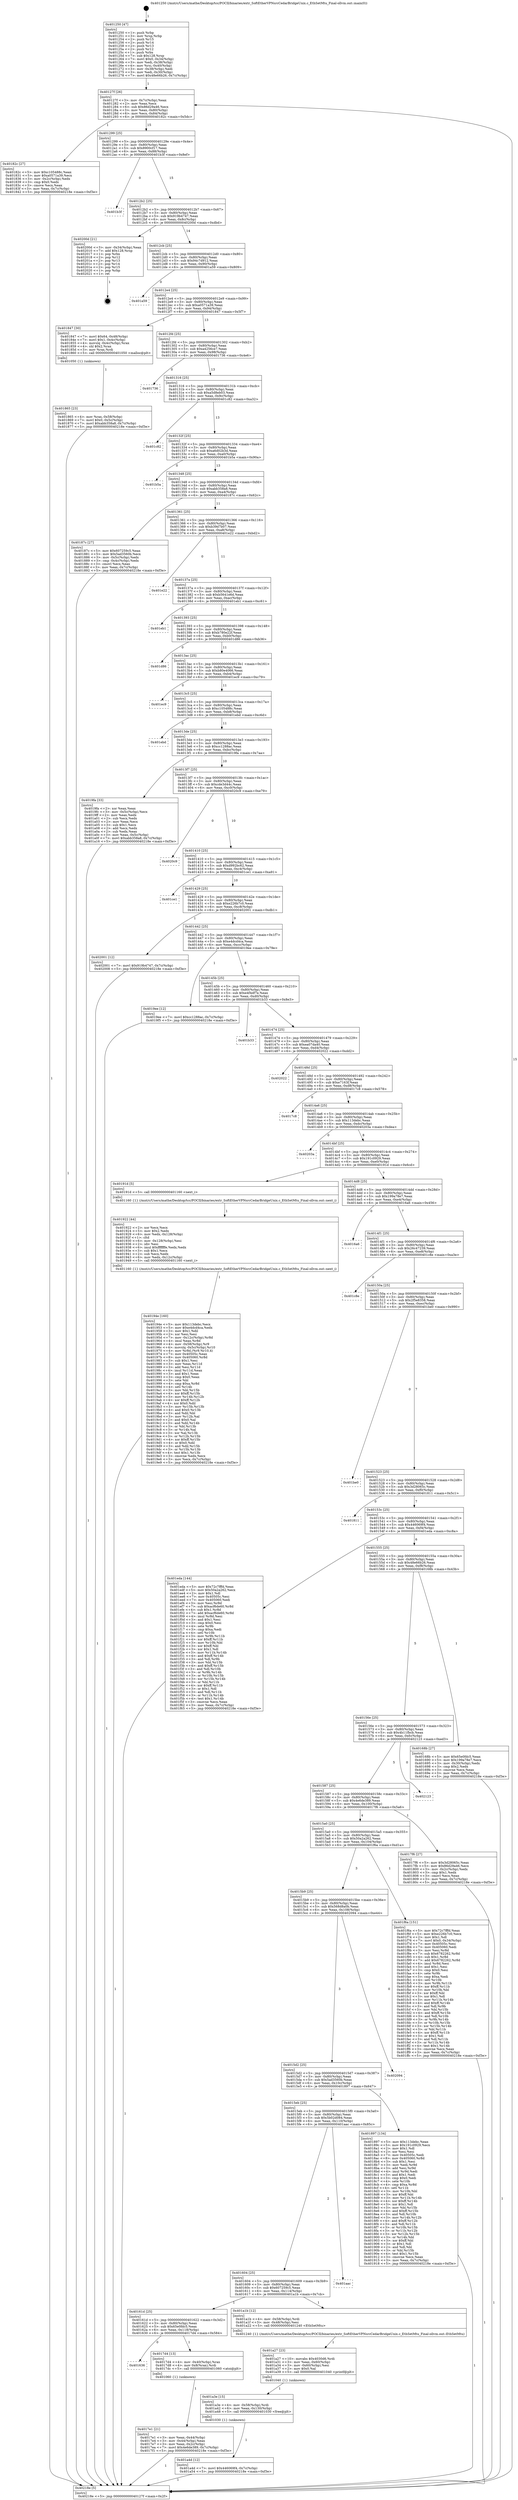 digraph "0x401250" {
  label = "0x401250 (/mnt/c/Users/mathe/Desktop/tcc/POCII/binaries/extr_SoftEtherVPNsrcCedarBridgeUnix.c_EthSetMtu_Final-ollvm.out::main(0))"
  labelloc = "t"
  node[shape=record]

  Entry [label="",width=0.3,height=0.3,shape=circle,fillcolor=black,style=filled]
  "0x40127f" [label="{
     0x40127f [26]\l
     | [instrs]\l
     &nbsp;&nbsp;0x40127f \<+3\>: mov -0x7c(%rbp),%eax\l
     &nbsp;&nbsp;0x401282 \<+2\>: mov %eax,%ecx\l
     &nbsp;&nbsp;0x401284 \<+6\>: sub $0x86d29a46,%ecx\l
     &nbsp;&nbsp;0x40128a \<+3\>: mov %eax,-0x80(%rbp)\l
     &nbsp;&nbsp;0x40128d \<+6\>: mov %ecx,-0x84(%rbp)\l
     &nbsp;&nbsp;0x401293 \<+6\>: je 000000000040182c \<main+0x5dc\>\l
  }"]
  "0x40182c" [label="{
     0x40182c [27]\l
     | [instrs]\l
     &nbsp;&nbsp;0x40182c \<+5\>: mov $0xc105488c,%eax\l
     &nbsp;&nbsp;0x401831 \<+5\>: mov $0xa0571a39,%ecx\l
     &nbsp;&nbsp;0x401836 \<+3\>: mov -0x2c(%rbp),%edx\l
     &nbsp;&nbsp;0x401839 \<+3\>: cmp $0x0,%edx\l
     &nbsp;&nbsp;0x40183c \<+3\>: cmove %ecx,%eax\l
     &nbsp;&nbsp;0x40183f \<+3\>: mov %eax,-0x7c(%rbp)\l
     &nbsp;&nbsp;0x401842 \<+5\>: jmp 000000000040218e \<main+0xf3e\>\l
  }"]
  "0x401299" [label="{
     0x401299 [25]\l
     | [instrs]\l
     &nbsp;&nbsp;0x401299 \<+5\>: jmp 000000000040129e \<main+0x4e\>\l
     &nbsp;&nbsp;0x40129e \<+3\>: mov -0x80(%rbp),%eax\l
     &nbsp;&nbsp;0x4012a1 \<+5\>: sub $0x8900cf17,%eax\l
     &nbsp;&nbsp;0x4012a6 \<+6\>: mov %eax,-0x88(%rbp)\l
     &nbsp;&nbsp;0x4012ac \<+6\>: je 0000000000401b3f \<main+0x8ef\>\l
  }"]
  Exit [label="",width=0.3,height=0.3,shape=circle,fillcolor=black,style=filled,peripheries=2]
  "0x401b3f" [label="{
     0x401b3f\l
  }", style=dashed]
  "0x4012b2" [label="{
     0x4012b2 [25]\l
     | [instrs]\l
     &nbsp;&nbsp;0x4012b2 \<+5\>: jmp 00000000004012b7 \<main+0x67\>\l
     &nbsp;&nbsp;0x4012b7 \<+3\>: mov -0x80(%rbp),%eax\l
     &nbsp;&nbsp;0x4012ba \<+5\>: sub $0x919b4747,%eax\l
     &nbsp;&nbsp;0x4012bf \<+6\>: mov %eax,-0x8c(%rbp)\l
     &nbsp;&nbsp;0x4012c5 \<+6\>: je 000000000040200d \<main+0xdbd\>\l
  }"]
  "0x401a4d" [label="{
     0x401a4d [12]\l
     | [instrs]\l
     &nbsp;&nbsp;0x401a4d \<+7\>: movl $0x446069f4,-0x7c(%rbp)\l
     &nbsp;&nbsp;0x401a54 \<+5\>: jmp 000000000040218e \<main+0xf3e\>\l
  }"]
  "0x40200d" [label="{
     0x40200d [21]\l
     | [instrs]\l
     &nbsp;&nbsp;0x40200d \<+3\>: mov -0x34(%rbp),%eax\l
     &nbsp;&nbsp;0x402010 \<+7\>: add $0x128,%rsp\l
     &nbsp;&nbsp;0x402017 \<+1\>: pop %rbx\l
     &nbsp;&nbsp;0x402018 \<+2\>: pop %r12\l
     &nbsp;&nbsp;0x40201a \<+2\>: pop %r13\l
     &nbsp;&nbsp;0x40201c \<+2\>: pop %r14\l
     &nbsp;&nbsp;0x40201e \<+2\>: pop %r15\l
     &nbsp;&nbsp;0x402020 \<+1\>: pop %rbp\l
     &nbsp;&nbsp;0x402021 \<+1\>: ret\l
  }"]
  "0x4012cb" [label="{
     0x4012cb [25]\l
     | [instrs]\l
     &nbsp;&nbsp;0x4012cb \<+5\>: jmp 00000000004012d0 \<main+0x80\>\l
     &nbsp;&nbsp;0x4012d0 \<+3\>: mov -0x80(%rbp),%eax\l
     &nbsp;&nbsp;0x4012d3 \<+5\>: sub $0x94c7d912,%eax\l
     &nbsp;&nbsp;0x4012d8 \<+6\>: mov %eax,-0x90(%rbp)\l
     &nbsp;&nbsp;0x4012de \<+6\>: je 0000000000401a59 \<main+0x809\>\l
  }"]
  "0x401a3e" [label="{
     0x401a3e [15]\l
     | [instrs]\l
     &nbsp;&nbsp;0x401a3e \<+4\>: mov -0x58(%rbp),%rdi\l
     &nbsp;&nbsp;0x401a42 \<+6\>: mov %eax,-0x130(%rbp)\l
     &nbsp;&nbsp;0x401a48 \<+5\>: call 0000000000401030 \<free@plt\>\l
     | [calls]\l
     &nbsp;&nbsp;0x401030 \{1\} (unknown)\l
  }"]
  "0x401a59" [label="{
     0x401a59\l
  }", style=dashed]
  "0x4012e4" [label="{
     0x4012e4 [25]\l
     | [instrs]\l
     &nbsp;&nbsp;0x4012e4 \<+5\>: jmp 00000000004012e9 \<main+0x99\>\l
     &nbsp;&nbsp;0x4012e9 \<+3\>: mov -0x80(%rbp),%eax\l
     &nbsp;&nbsp;0x4012ec \<+5\>: sub $0xa0571a39,%eax\l
     &nbsp;&nbsp;0x4012f1 \<+6\>: mov %eax,-0x94(%rbp)\l
     &nbsp;&nbsp;0x4012f7 \<+6\>: je 0000000000401847 \<main+0x5f7\>\l
  }"]
  "0x401a27" [label="{
     0x401a27 [23]\l
     | [instrs]\l
     &nbsp;&nbsp;0x401a27 \<+10\>: movabs $0x4030d6,%rdi\l
     &nbsp;&nbsp;0x401a31 \<+3\>: mov %eax,-0x60(%rbp)\l
     &nbsp;&nbsp;0x401a34 \<+3\>: mov -0x60(%rbp),%esi\l
     &nbsp;&nbsp;0x401a37 \<+2\>: mov $0x0,%al\l
     &nbsp;&nbsp;0x401a39 \<+5\>: call 0000000000401040 \<printf@plt\>\l
     | [calls]\l
     &nbsp;&nbsp;0x401040 \{1\} (unknown)\l
  }"]
  "0x401847" [label="{
     0x401847 [30]\l
     | [instrs]\l
     &nbsp;&nbsp;0x401847 \<+7\>: movl $0x64,-0x48(%rbp)\l
     &nbsp;&nbsp;0x40184e \<+7\>: movl $0x1,-0x4c(%rbp)\l
     &nbsp;&nbsp;0x401855 \<+4\>: movslq -0x4c(%rbp),%rax\l
     &nbsp;&nbsp;0x401859 \<+4\>: shl $0x2,%rax\l
     &nbsp;&nbsp;0x40185d \<+3\>: mov %rax,%rdi\l
     &nbsp;&nbsp;0x401860 \<+5\>: call 0000000000401050 \<malloc@plt\>\l
     | [calls]\l
     &nbsp;&nbsp;0x401050 \{1\} (unknown)\l
  }"]
  "0x4012fd" [label="{
     0x4012fd [25]\l
     | [instrs]\l
     &nbsp;&nbsp;0x4012fd \<+5\>: jmp 0000000000401302 \<main+0xb2\>\l
     &nbsp;&nbsp;0x401302 \<+3\>: mov -0x80(%rbp),%eax\l
     &nbsp;&nbsp;0x401305 \<+5\>: sub $0xa4256ce7,%eax\l
     &nbsp;&nbsp;0x40130a \<+6\>: mov %eax,-0x98(%rbp)\l
     &nbsp;&nbsp;0x401310 \<+6\>: je 0000000000401736 \<main+0x4e6\>\l
  }"]
  "0x40194e" [label="{
     0x40194e [160]\l
     | [instrs]\l
     &nbsp;&nbsp;0x40194e \<+5\>: mov $0x113debc,%ecx\l
     &nbsp;&nbsp;0x401953 \<+5\>: mov $0xe4dcd4ca,%edx\l
     &nbsp;&nbsp;0x401958 \<+3\>: mov $0x1,%dil\l
     &nbsp;&nbsp;0x40195b \<+2\>: xor %esi,%esi\l
     &nbsp;&nbsp;0x40195d \<+7\>: mov -0x12c(%rbp),%r8d\l
     &nbsp;&nbsp;0x401964 \<+4\>: imul %eax,%r8d\l
     &nbsp;&nbsp;0x401968 \<+4\>: mov -0x58(%rbp),%r9\l
     &nbsp;&nbsp;0x40196c \<+4\>: movslq -0x5c(%rbp),%r10\l
     &nbsp;&nbsp;0x401970 \<+4\>: mov %r8d,(%r9,%r10,4)\l
     &nbsp;&nbsp;0x401974 \<+7\>: mov 0x40505c,%eax\l
     &nbsp;&nbsp;0x40197b \<+8\>: mov 0x405060,%r8d\l
     &nbsp;&nbsp;0x401983 \<+3\>: sub $0x1,%esi\l
     &nbsp;&nbsp;0x401986 \<+3\>: mov %eax,%r11d\l
     &nbsp;&nbsp;0x401989 \<+3\>: add %esi,%r11d\l
     &nbsp;&nbsp;0x40198c \<+4\>: imul %r11d,%eax\l
     &nbsp;&nbsp;0x401990 \<+3\>: and $0x1,%eax\l
     &nbsp;&nbsp;0x401993 \<+3\>: cmp $0x0,%eax\l
     &nbsp;&nbsp;0x401996 \<+3\>: sete %bl\l
     &nbsp;&nbsp;0x401999 \<+4\>: cmp $0xa,%r8d\l
     &nbsp;&nbsp;0x40199d \<+4\>: setl %r14b\l
     &nbsp;&nbsp;0x4019a1 \<+3\>: mov %bl,%r15b\l
     &nbsp;&nbsp;0x4019a4 \<+4\>: xor $0xff,%r15b\l
     &nbsp;&nbsp;0x4019a8 \<+3\>: mov %r14b,%r12b\l
     &nbsp;&nbsp;0x4019ab \<+4\>: xor $0xff,%r12b\l
     &nbsp;&nbsp;0x4019af \<+4\>: xor $0x0,%dil\l
     &nbsp;&nbsp;0x4019b3 \<+3\>: mov %r15b,%r13b\l
     &nbsp;&nbsp;0x4019b6 \<+4\>: and $0x0,%r13b\l
     &nbsp;&nbsp;0x4019ba \<+3\>: and %dil,%bl\l
     &nbsp;&nbsp;0x4019bd \<+3\>: mov %r12b,%al\l
     &nbsp;&nbsp;0x4019c0 \<+2\>: and $0x0,%al\l
     &nbsp;&nbsp;0x4019c2 \<+3\>: and %dil,%r14b\l
     &nbsp;&nbsp;0x4019c5 \<+3\>: or %bl,%r13b\l
     &nbsp;&nbsp;0x4019c8 \<+3\>: or %r14b,%al\l
     &nbsp;&nbsp;0x4019cb \<+3\>: xor %al,%r13b\l
     &nbsp;&nbsp;0x4019ce \<+3\>: or %r12b,%r15b\l
     &nbsp;&nbsp;0x4019d1 \<+4\>: xor $0xff,%r15b\l
     &nbsp;&nbsp;0x4019d5 \<+4\>: or $0x0,%dil\l
     &nbsp;&nbsp;0x4019d9 \<+3\>: and %dil,%r15b\l
     &nbsp;&nbsp;0x4019dc \<+3\>: or %r15b,%r13b\l
     &nbsp;&nbsp;0x4019df \<+4\>: test $0x1,%r13b\l
     &nbsp;&nbsp;0x4019e3 \<+3\>: cmovne %edx,%ecx\l
     &nbsp;&nbsp;0x4019e6 \<+3\>: mov %ecx,-0x7c(%rbp)\l
     &nbsp;&nbsp;0x4019e9 \<+5\>: jmp 000000000040218e \<main+0xf3e\>\l
  }"]
  "0x401736" [label="{
     0x401736\l
  }", style=dashed]
  "0x401316" [label="{
     0x401316 [25]\l
     | [instrs]\l
     &nbsp;&nbsp;0x401316 \<+5\>: jmp 000000000040131b \<main+0xcb\>\l
     &nbsp;&nbsp;0x40131b \<+3\>: mov -0x80(%rbp),%eax\l
     &nbsp;&nbsp;0x40131e \<+5\>: sub $0xa5d8eb03,%eax\l
     &nbsp;&nbsp;0x401323 \<+6\>: mov %eax,-0x9c(%rbp)\l
     &nbsp;&nbsp;0x401329 \<+6\>: je 0000000000401c82 \<main+0xa32\>\l
  }"]
  "0x401922" [label="{
     0x401922 [44]\l
     | [instrs]\l
     &nbsp;&nbsp;0x401922 \<+2\>: xor %ecx,%ecx\l
     &nbsp;&nbsp;0x401924 \<+5\>: mov $0x2,%edx\l
     &nbsp;&nbsp;0x401929 \<+6\>: mov %edx,-0x128(%rbp)\l
     &nbsp;&nbsp;0x40192f \<+1\>: cltd\l
     &nbsp;&nbsp;0x401930 \<+6\>: mov -0x128(%rbp),%esi\l
     &nbsp;&nbsp;0x401936 \<+2\>: idiv %esi\l
     &nbsp;&nbsp;0x401938 \<+6\>: imul $0xfffffffe,%edx,%edx\l
     &nbsp;&nbsp;0x40193e \<+3\>: sub $0x1,%ecx\l
     &nbsp;&nbsp;0x401941 \<+2\>: sub %ecx,%edx\l
     &nbsp;&nbsp;0x401943 \<+6\>: mov %edx,-0x12c(%rbp)\l
     &nbsp;&nbsp;0x401949 \<+5\>: call 0000000000401160 \<next_i\>\l
     | [calls]\l
     &nbsp;&nbsp;0x401160 \{1\} (/mnt/c/Users/mathe/Desktop/tcc/POCII/binaries/extr_SoftEtherVPNsrcCedarBridgeUnix.c_EthSetMtu_Final-ollvm.out::next_i)\l
  }"]
  "0x401c82" [label="{
     0x401c82\l
  }", style=dashed]
  "0x40132f" [label="{
     0x40132f [25]\l
     | [instrs]\l
     &nbsp;&nbsp;0x40132f \<+5\>: jmp 0000000000401334 \<main+0xe4\>\l
     &nbsp;&nbsp;0x401334 \<+3\>: mov -0x80(%rbp),%eax\l
     &nbsp;&nbsp;0x401337 \<+5\>: sub $0xa6d02b3d,%eax\l
     &nbsp;&nbsp;0x40133c \<+6\>: mov %eax,-0xa0(%rbp)\l
     &nbsp;&nbsp;0x401342 \<+6\>: je 0000000000401b5a \<main+0x90a\>\l
  }"]
  "0x401865" [label="{
     0x401865 [23]\l
     | [instrs]\l
     &nbsp;&nbsp;0x401865 \<+4\>: mov %rax,-0x58(%rbp)\l
     &nbsp;&nbsp;0x401869 \<+7\>: movl $0x0,-0x5c(%rbp)\l
     &nbsp;&nbsp;0x401870 \<+7\>: movl $0xabb358a8,-0x7c(%rbp)\l
     &nbsp;&nbsp;0x401877 \<+5\>: jmp 000000000040218e \<main+0xf3e\>\l
  }"]
  "0x401b5a" [label="{
     0x401b5a\l
  }", style=dashed]
  "0x401348" [label="{
     0x401348 [25]\l
     | [instrs]\l
     &nbsp;&nbsp;0x401348 \<+5\>: jmp 000000000040134d \<main+0xfd\>\l
     &nbsp;&nbsp;0x40134d \<+3\>: mov -0x80(%rbp),%eax\l
     &nbsp;&nbsp;0x401350 \<+5\>: sub $0xabb358a8,%eax\l
     &nbsp;&nbsp;0x401355 \<+6\>: mov %eax,-0xa4(%rbp)\l
     &nbsp;&nbsp;0x40135b \<+6\>: je 000000000040187c \<main+0x62c\>\l
  }"]
  "0x4017e1" [label="{
     0x4017e1 [21]\l
     | [instrs]\l
     &nbsp;&nbsp;0x4017e1 \<+3\>: mov %eax,-0x44(%rbp)\l
     &nbsp;&nbsp;0x4017e4 \<+3\>: mov -0x44(%rbp),%eax\l
     &nbsp;&nbsp;0x4017e7 \<+3\>: mov %eax,-0x2c(%rbp)\l
     &nbsp;&nbsp;0x4017ea \<+7\>: movl $0x4e6de389,-0x7c(%rbp)\l
     &nbsp;&nbsp;0x4017f1 \<+5\>: jmp 000000000040218e \<main+0xf3e\>\l
  }"]
  "0x40187c" [label="{
     0x40187c [27]\l
     | [instrs]\l
     &nbsp;&nbsp;0x40187c \<+5\>: mov $0x607259c5,%eax\l
     &nbsp;&nbsp;0x401881 \<+5\>: mov $0x5ad3560b,%ecx\l
     &nbsp;&nbsp;0x401886 \<+3\>: mov -0x5c(%rbp),%edx\l
     &nbsp;&nbsp;0x401889 \<+3\>: cmp -0x4c(%rbp),%edx\l
     &nbsp;&nbsp;0x40188c \<+3\>: cmovl %ecx,%eax\l
     &nbsp;&nbsp;0x40188f \<+3\>: mov %eax,-0x7c(%rbp)\l
     &nbsp;&nbsp;0x401892 \<+5\>: jmp 000000000040218e \<main+0xf3e\>\l
  }"]
  "0x401361" [label="{
     0x401361 [25]\l
     | [instrs]\l
     &nbsp;&nbsp;0x401361 \<+5\>: jmp 0000000000401366 \<main+0x116\>\l
     &nbsp;&nbsp;0x401366 \<+3\>: mov -0x80(%rbp),%eax\l
     &nbsp;&nbsp;0x401369 \<+5\>: sub $0xb39d7b07,%eax\l
     &nbsp;&nbsp;0x40136e \<+6\>: mov %eax,-0xa8(%rbp)\l
     &nbsp;&nbsp;0x401374 \<+6\>: je 0000000000401e22 \<main+0xbd2\>\l
  }"]
  "0x401636" [label="{
     0x401636\l
  }", style=dashed]
  "0x401e22" [label="{
     0x401e22\l
  }", style=dashed]
  "0x40137a" [label="{
     0x40137a [25]\l
     | [instrs]\l
     &nbsp;&nbsp;0x40137a \<+5\>: jmp 000000000040137f \<main+0x12f\>\l
     &nbsp;&nbsp;0x40137f \<+3\>: mov -0x80(%rbp),%eax\l
     &nbsp;&nbsp;0x401382 \<+5\>: sub $0xb5641e6d,%eax\l
     &nbsp;&nbsp;0x401387 \<+6\>: mov %eax,-0xac(%rbp)\l
     &nbsp;&nbsp;0x40138d \<+6\>: je 0000000000401eb1 \<main+0xc61\>\l
  }"]
  "0x4017d4" [label="{
     0x4017d4 [13]\l
     | [instrs]\l
     &nbsp;&nbsp;0x4017d4 \<+4\>: mov -0x40(%rbp),%rax\l
     &nbsp;&nbsp;0x4017d8 \<+4\>: mov 0x8(%rax),%rdi\l
     &nbsp;&nbsp;0x4017dc \<+5\>: call 0000000000401060 \<atoi@plt\>\l
     | [calls]\l
     &nbsp;&nbsp;0x401060 \{1\} (unknown)\l
  }"]
  "0x401eb1" [label="{
     0x401eb1\l
  }", style=dashed]
  "0x401393" [label="{
     0x401393 [25]\l
     | [instrs]\l
     &nbsp;&nbsp;0x401393 \<+5\>: jmp 0000000000401398 \<main+0x148\>\l
     &nbsp;&nbsp;0x401398 \<+3\>: mov -0x80(%rbp),%eax\l
     &nbsp;&nbsp;0x40139b \<+5\>: sub $0xb780e22f,%eax\l
     &nbsp;&nbsp;0x4013a0 \<+6\>: mov %eax,-0xb0(%rbp)\l
     &nbsp;&nbsp;0x4013a6 \<+6\>: je 0000000000401d86 \<main+0xb36\>\l
  }"]
  "0x40161d" [label="{
     0x40161d [25]\l
     | [instrs]\l
     &nbsp;&nbsp;0x40161d \<+5\>: jmp 0000000000401622 \<main+0x3d2\>\l
     &nbsp;&nbsp;0x401622 \<+3\>: mov -0x80(%rbp),%eax\l
     &nbsp;&nbsp;0x401625 \<+5\>: sub $0x65e0fdc5,%eax\l
     &nbsp;&nbsp;0x40162a \<+6\>: mov %eax,-0x118(%rbp)\l
     &nbsp;&nbsp;0x401630 \<+6\>: je 00000000004017d4 \<main+0x584\>\l
  }"]
  "0x401d86" [label="{
     0x401d86\l
  }", style=dashed]
  "0x4013ac" [label="{
     0x4013ac [25]\l
     | [instrs]\l
     &nbsp;&nbsp;0x4013ac \<+5\>: jmp 00000000004013b1 \<main+0x161\>\l
     &nbsp;&nbsp;0x4013b1 \<+3\>: mov -0x80(%rbp),%eax\l
     &nbsp;&nbsp;0x4013b4 \<+5\>: sub $0xb80e4066,%eax\l
     &nbsp;&nbsp;0x4013b9 \<+6\>: mov %eax,-0xb4(%rbp)\l
     &nbsp;&nbsp;0x4013bf \<+6\>: je 0000000000401ec9 \<main+0xc79\>\l
  }"]
  "0x401a1b" [label="{
     0x401a1b [12]\l
     | [instrs]\l
     &nbsp;&nbsp;0x401a1b \<+4\>: mov -0x58(%rbp),%rdi\l
     &nbsp;&nbsp;0x401a1f \<+3\>: mov -0x48(%rbp),%esi\l
     &nbsp;&nbsp;0x401a22 \<+5\>: call 0000000000401240 \<EthSetMtu\>\l
     | [calls]\l
     &nbsp;&nbsp;0x401240 \{1\} (/mnt/c/Users/mathe/Desktop/tcc/POCII/binaries/extr_SoftEtherVPNsrcCedarBridgeUnix.c_EthSetMtu_Final-ollvm.out::EthSetMtu)\l
  }"]
  "0x401ec9" [label="{
     0x401ec9\l
  }", style=dashed]
  "0x4013c5" [label="{
     0x4013c5 [25]\l
     | [instrs]\l
     &nbsp;&nbsp;0x4013c5 \<+5\>: jmp 00000000004013ca \<main+0x17a\>\l
     &nbsp;&nbsp;0x4013ca \<+3\>: mov -0x80(%rbp),%eax\l
     &nbsp;&nbsp;0x4013cd \<+5\>: sub $0xc105488c,%eax\l
     &nbsp;&nbsp;0x4013d2 \<+6\>: mov %eax,-0xb8(%rbp)\l
     &nbsp;&nbsp;0x4013d8 \<+6\>: je 0000000000401ebd \<main+0xc6d\>\l
  }"]
  "0x401604" [label="{
     0x401604 [25]\l
     | [instrs]\l
     &nbsp;&nbsp;0x401604 \<+5\>: jmp 0000000000401609 \<main+0x3b9\>\l
     &nbsp;&nbsp;0x401609 \<+3\>: mov -0x80(%rbp),%eax\l
     &nbsp;&nbsp;0x40160c \<+5\>: sub $0x607259c5,%eax\l
     &nbsp;&nbsp;0x401611 \<+6\>: mov %eax,-0x114(%rbp)\l
     &nbsp;&nbsp;0x401617 \<+6\>: je 0000000000401a1b \<main+0x7cb\>\l
  }"]
  "0x401ebd" [label="{
     0x401ebd\l
  }", style=dashed]
  "0x4013de" [label="{
     0x4013de [25]\l
     | [instrs]\l
     &nbsp;&nbsp;0x4013de \<+5\>: jmp 00000000004013e3 \<main+0x193\>\l
     &nbsp;&nbsp;0x4013e3 \<+3\>: mov -0x80(%rbp),%eax\l
     &nbsp;&nbsp;0x4013e6 \<+5\>: sub $0xcc1288ac,%eax\l
     &nbsp;&nbsp;0x4013eb \<+6\>: mov %eax,-0xbc(%rbp)\l
     &nbsp;&nbsp;0x4013f1 \<+6\>: je 00000000004019fa \<main+0x7aa\>\l
  }"]
  "0x401aac" [label="{
     0x401aac\l
  }", style=dashed]
  "0x4019fa" [label="{
     0x4019fa [33]\l
     | [instrs]\l
     &nbsp;&nbsp;0x4019fa \<+2\>: xor %eax,%eax\l
     &nbsp;&nbsp;0x4019fc \<+3\>: mov -0x5c(%rbp),%ecx\l
     &nbsp;&nbsp;0x4019ff \<+2\>: mov %eax,%edx\l
     &nbsp;&nbsp;0x401a01 \<+2\>: sub %ecx,%edx\l
     &nbsp;&nbsp;0x401a03 \<+2\>: mov %eax,%ecx\l
     &nbsp;&nbsp;0x401a05 \<+3\>: sub $0x1,%ecx\l
     &nbsp;&nbsp;0x401a08 \<+2\>: add %ecx,%edx\l
     &nbsp;&nbsp;0x401a0a \<+2\>: sub %edx,%eax\l
     &nbsp;&nbsp;0x401a0c \<+3\>: mov %eax,-0x5c(%rbp)\l
     &nbsp;&nbsp;0x401a0f \<+7\>: movl $0xabb358a8,-0x7c(%rbp)\l
     &nbsp;&nbsp;0x401a16 \<+5\>: jmp 000000000040218e \<main+0xf3e\>\l
  }"]
  "0x4013f7" [label="{
     0x4013f7 [25]\l
     | [instrs]\l
     &nbsp;&nbsp;0x4013f7 \<+5\>: jmp 00000000004013fc \<main+0x1ac\>\l
     &nbsp;&nbsp;0x4013fc \<+3\>: mov -0x80(%rbp),%eax\l
     &nbsp;&nbsp;0x4013ff \<+5\>: sub $0xcde3d44c,%eax\l
     &nbsp;&nbsp;0x401404 \<+6\>: mov %eax,-0xc0(%rbp)\l
     &nbsp;&nbsp;0x40140a \<+6\>: je 00000000004020c9 \<main+0xe79\>\l
  }"]
  "0x4015eb" [label="{
     0x4015eb [25]\l
     | [instrs]\l
     &nbsp;&nbsp;0x4015eb \<+5\>: jmp 00000000004015f0 \<main+0x3a0\>\l
     &nbsp;&nbsp;0x4015f0 \<+3\>: mov -0x80(%rbp),%eax\l
     &nbsp;&nbsp;0x4015f3 \<+5\>: sub $0x5b02d084,%eax\l
     &nbsp;&nbsp;0x4015f8 \<+6\>: mov %eax,-0x110(%rbp)\l
     &nbsp;&nbsp;0x4015fe \<+6\>: je 0000000000401aac \<main+0x85c\>\l
  }"]
  "0x4020c9" [label="{
     0x4020c9\l
  }", style=dashed]
  "0x401410" [label="{
     0x401410 [25]\l
     | [instrs]\l
     &nbsp;&nbsp;0x401410 \<+5\>: jmp 0000000000401415 \<main+0x1c5\>\l
     &nbsp;&nbsp;0x401415 \<+3\>: mov -0x80(%rbp),%eax\l
     &nbsp;&nbsp;0x401418 \<+5\>: sub $0xd992bc62,%eax\l
     &nbsp;&nbsp;0x40141d \<+6\>: mov %eax,-0xc4(%rbp)\l
     &nbsp;&nbsp;0x401423 \<+6\>: je 0000000000401ce1 \<main+0xa91\>\l
  }"]
  "0x401897" [label="{
     0x401897 [134]\l
     | [instrs]\l
     &nbsp;&nbsp;0x401897 \<+5\>: mov $0x113debc,%eax\l
     &nbsp;&nbsp;0x40189c \<+5\>: mov $0x191c0929,%ecx\l
     &nbsp;&nbsp;0x4018a1 \<+2\>: mov $0x1,%dl\l
     &nbsp;&nbsp;0x4018a3 \<+2\>: xor %esi,%esi\l
     &nbsp;&nbsp;0x4018a5 \<+7\>: mov 0x40505c,%edi\l
     &nbsp;&nbsp;0x4018ac \<+8\>: mov 0x405060,%r8d\l
     &nbsp;&nbsp;0x4018b4 \<+3\>: sub $0x1,%esi\l
     &nbsp;&nbsp;0x4018b7 \<+3\>: mov %edi,%r9d\l
     &nbsp;&nbsp;0x4018ba \<+3\>: add %esi,%r9d\l
     &nbsp;&nbsp;0x4018bd \<+4\>: imul %r9d,%edi\l
     &nbsp;&nbsp;0x4018c1 \<+3\>: and $0x1,%edi\l
     &nbsp;&nbsp;0x4018c4 \<+3\>: cmp $0x0,%edi\l
     &nbsp;&nbsp;0x4018c7 \<+4\>: sete %r10b\l
     &nbsp;&nbsp;0x4018cb \<+4\>: cmp $0xa,%r8d\l
     &nbsp;&nbsp;0x4018cf \<+4\>: setl %r11b\l
     &nbsp;&nbsp;0x4018d3 \<+3\>: mov %r10b,%bl\l
     &nbsp;&nbsp;0x4018d6 \<+3\>: xor $0xff,%bl\l
     &nbsp;&nbsp;0x4018d9 \<+3\>: mov %r11b,%r14b\l
     &nbsp;&nbsp;0x4018dc \<+4\>: xor $0xff,%r14b\l
     &nbsp;&nbsp;0x4018e0 \<+3\>: xor $0x1,%dl\l
     &nbsp;&nbsp;0x4018e3 \<+3\>: mov %bl,%r15b\l
     &nbsp;&nbsp;0x4018e6 \<+4\>: and $0xff,%r15b\l
     &nbsp;&nbsp;0x4018ea \<+3\>: and %dl,%r10b\l
     &nbsp;&nbsp;0x4018ed \<+3\>: mov %r14b,%r12b\l
     &nbsp;&nbsp;0x4018f0 \<+4\>: and $0xff,%r12b\l
     &nbsp;&nbsp;0x4018f4 \<+3\>: and %dl,%r11b\l
     &nbsp;&nbsp;0x4018f7 \<+3\>: or %r10b,%r15b\l
     &nbsp;&nbsp;0x4018fa \<+3\>: or %r11b,%r12b\l
     &nbsp;&nbsp;0x4018fd \<+3\>: xor %r12b,%r15b\l
     &nbsp;&nbsp;0x401900 \<+3\>: or %r14b,%bl\l
     &nbsp;&nbsp;0x401903 \<+3\>: xor $0xff,%bl\l
     &nbsp;&nbsp;0x401906 \<+3\>: or $0x1,%dl\l
     &nbsp;&nbsp;0x401909 \<+2\>: and %dl,%bl\l
     &nbsp;&nbsp;0x40190b \<+3\>: or %bl,%r15b\l
     &nbsp;&nbsp;0x40190e \<+4\>: test $0x1,%r15b\l
     &nbsp;&nbsp;0x401912 \<+3\>: cmovne %ecx,%eax\l
     &nbsp;&nbsp;0x401915 \<+3\>: mov %eax,-0x7c(%rbp)\l
     &nbsp;&nbsp;0x401918 \<+5\>: jmp 000000000040218e \<main+0xf3e\>\l
  }"]
  "0x401ce1" [label="{
     0x401ce1\l
  }", style=dashed]
  "0x401429" [label="{
     0x401429 [25]\l
     | [instrs]\l
     &nbsp;&nbsp;0x401429 \<+5\>: jmp 000000000040142e \<main+0x1de\>\l
     &nbsp;&nbsp;0x40142e \<+3\>: mov -0x80(%rbp),%eax\l
     &nbsp;&nbsp;0x401431 \<+5\>: sub $0xe226b7c0,%eax\l
     &nbsp;&nbsp;0x401436 \<+6\>: mov %eax,-0xc8(%rbp)\l
     &nbsp;&nbsp;0x40143c \<+6\>: je 0000000000402001 \<main+0xdb1\>\l
  }"]
  "0x4015d2" [label="{
     0x4015d2 [25]\l
     | [instrs]\l
     &nbsp;&nbsp;0x4015d2 \<+5\>: jmp 00000000004015d7 \<main+0x387\>\l
     &nbsp;&nbsp;0x4015d7 \<+3\>: mov -0x80(%rbp),%eax\l
     &nbsp;&nbsp;0x4015da \<+5\>: sub $0x5ad3560b,%eax\l
     &nbsp;&nbsp;0x4015df \<+6\>: mov %eax,-0x10c(%rbp)\l
     &nbsp;&nbsp;0x4015e5 \<+6\>: je 0000000000401897 \<main+0x647\>\l
  }"]
  "0x402001" [label="{
     0x402001 [12]\l
     | [instrs]\l
     &nbsp;&nbsp;0x402001 \<+7\>: movl $0x919b4747,-0x7c(%rbp)\l
     &nbsp;&nbsp;0x402008 \<+5\>: jmp 000000000040218e \<main+0xf3e\>\l
  }"]
  "0x401442" [label="{
     0x401442 [25]\l
     | [instrs]\l
     &nbsp;&nbsp;0x401442 \<+5\>: jmp 0000000000401447 \<main+0x1f7\>\l
     &nbsp;&nbsp;0x401447 \<+3\>: mov -0x80(%rbp),%eax\l
     &nbsp;&nbsp;0x40144a \<+5\>: sub $0xe4dcd4ca,%eax\l
     &nbsp;&nbsp;0x40144f \<+6\>: mov %eax,-0xcc(%rbp)\l
     &nbsp;&nbsp;0x401455 \<+6\>: je 00000000004019ee \<main+0x79e\>\l
  }"]
  "0x402094" [label="{
     0x402094\l
  }", style=dashed]
  "0x4019ee" [label="{
     0x4019ee [12]\l
     | [instrs]\l
     &nbsp;&nbsp;0x4019ee \<+7\>: movl $0xcc1288ac,-0x7c(%rbp)\l
     &nbsp;&nbsp;0x4019f5 \<+5\>: jmp 000000000040218e \<main+0xf3e\>\l
  }"]
  "0x40145b" [label="{
     0x40145b [25]\l
     | [instrs]\l
     &nbsp;&nbsp;0x40145b \<+5\>: jmp 0000000000401460 \<main+0x210\>\l
     &nbsp;&nbsp;0x401460 \<+3\>: mov -0x80(%rbp),%eax\l
     &nbsp;&nbsp;0x401463 \<+5\>: sub $0xe4f4df7e,%eax\l
     &nbsp;&nbsp;0x401468 \<+6\>: mov %eax,-0xd0(%rbp)\l
     &nbsp;&nbsp;0x40146e \<+6\>: je 0000000000401b33 \<main+0x8e3\>\l
  }"]
  "0x4015b9" [label="{
     0x4015b9 [25]\l
     | [instrs]\l
     &nbsp;&nbsp;0x4015b9 \<+5\>: jmp 00000000004015be \<main+0x36e\>\l
     &nbsp;&nbsp;0x4015be \<+3\>: mov -0x80(%rbp),%eax\l
     &nbsp;&nbsp;0x4015c1 \<+5\>: sub $0x568d8a0b,%eax\l
     &nbsp;&nbsp;0x4015c6 \<+6\>: mov %eax,-0x108(%rbp)\l
     &nbsp;&nbsp;0x4015cc \<+6\>: je 0000000000402094 \<main+0xe44\>\l
  }"]
  "0x401b33" [label="{
     0x401b33\l
  }", style=dashed]
  "0x401474" [label="{
     0x401474 [25]\l
     | [instrs]\l
     &nbsp;&nbsp;0x401474 \<+5\>: jmp 0000000000401479 \<main+0x229\>\l
     &nbsp;&nbsp;0x401479 \<+3\>: mov -0x80(%rbp),%eax\l
     &nbsp;&nbsp;0x40147c \<+5\>: sub $0xea07da40,%eax\l
     &nbsp;&nbsp;0x401481 \<+6\>: mov %eax,-0xd4(%rbp)\l
     &nbsp;&nbsp;0x401487 \<+6\>: je 0000000000402022 \<main+0xdd2\>\l
  }"]
  "0x401f6a" [label="{
     0x401f6a [151]\l
     | [instrs]\l
     &nbsp;&nbsp;0x401f6a \<+5\>: mov $0x72c7fffd,%eax\l
     &nbsp;&nbsp;0x401f6f \<+5\>: mov $0xe226b7c0,%ecx\l
     &nbsp;&nbsp;0x401f74 \<+2\>: mov $0x1,%dl\l
     &nbsp;&nbsp;0x401f76 \<+7\>: movl $0x0,-0x34(%rbp)\l
     &nbsp;&nbsp;0x401f7d \<+7\>: mov 0x40505c,%esi\l
     &nbsp;&nbsp;0x401f84 \<+7\>: mov 0x405060,%edi\l
     &nbsp;&nbsp;0x401f8b \<+3\>: mov %esi,%r8d\l
     &nbsp;&nbsp;0x401f8e \<+7\>: sub $0x6782262,%r8d\l
     &nbsp;&nbsp;0x401f95 \<+4\>: sub $0x1,%r8d\l
     &nbsp;&nbsp;0x401f99 \<+7\>: add $0x6782262,%r8d\l
     &nbsp;&nbsp;0x401fa0 \<+4\>: imul %r8d,%esi\l
     &nbsp;&nbsp;0x401fa4 \<+3\>: and $0x1,%esi\l
     &nbsp;&nbsp;0x401fa7 \<+3\>: cmp $0x0,%esi\l
     &nbsp;&nbsp;0x401faa \<+4\>: sete %r9b\l
     &nbsp;&nbsp;0x401fae \<+3\>: cmp $0xa,%edi\l
     &nbsp;&nbsp;0x401fb1 \<+4\>: setl %r10b\l
     &nbsp;&nbsp;0x401fb5 \<+3\>: mov %r9b,%r11b\l
     &nbsp;&nbsp;0x401fb8 \<+4\>: xor $0xff,%r11b\l
     &nbsp;&nbsp;0x401fbc \<+3\>: mov %r10b,%bl\l
     &nbsp;&nbsp;0x401fbf \<+3\>: xor $0xff,%bl\l
     &nbsp;&nbsp;0x401fc2 \<+3\>: xor $0x1,%dl\l
     &nbsp;&nbsp;0x401fc5 \<+3\>: mov %r11b,%r14b\l
     &nbsp;&nbsp;0x401fc8 \<+4\>: and $0xff,%r14b\l
     &nbsp;&nbsp;0x401fcc \<+3\>: and %dl,%r9b\l
     &nbsp;&nbsp;0x401fcf \<+3\>: mov %bl,%r15b\l
     &nbsp;&nbsp;0x401fd2 \<+4\>: and $0xff,%r15b\l
     &nbsp;&nbsp;0x401fd6 \<+3\>: and %dl,%r10b\l
     &nbsp;&nbsp;0x401fd9 \<+3\>: or %r9b,%r14b\l
     &nbsp;&nbsp;0x401fdc \<+3\>: or %r10b,%r15b\l
     &nbsp;&nbsp;0x401fdf \<+3\>: xor %r15b,%r14b\l
     &nbsp;&nbsp;0x401fe2 \<+3\>: or %bl,%r11b\l
     &nbsp;&nbsp;0x401fe5 \<+4\>: xor $0xff,%r11b\l
     &nbsp;&nbsp;0x401fe9 \<+3\>: or $0x1,%dl\l
     &nbsp;&nbsp;0x401fec \<+3\>: and %dl,%r11b\l
     &nbsp;&nbsp;0x401fef \<+3\>: or %r11b,%r14b\l
     &nbsp;&nbsp;0x401ff2 \<+4\>: test $0x1,%r14b\l
     &nbsp;&nbsp;0x401ff6 \<+3\>: cmovne %ecx,%eax\l
     &nbsp;&nbsp;0x401ff9 \<+3\>: mov %eax,-0x7c(%rbp)\l
     &nbsp;&nbsp;0x401ffc \<+5\>: jmp 000000000040218e \<main+0xf3e\>\l
  }"]
  "0x402022" [label="{
     0x402022\l
  }", style=dashed]
  "0x40148d" [label="{
     0x40148d [25]\l
     | [instrs]\l
     &nbsp;&nbsp;0x40148d \<+5\>: jmp 0000000000401492 \<main+0x242\>\l
     &nbsp;&nbsp;0x401492 \<+3\>: mov -0x80(%rbp),%eax\l
     &nbsp;&nbsp;0x401495 \<+5\>: sub $0xe7163f,%eax\l
     &nbsp;&nbsp;0x40149a \<+6\>: mov %eax,-0xd8(%rbp)\l
     &nbsp;&nbsp;0x4014a0 \<+6\>: je 00000000004017c8 \<main+0x578\>\l
  }"]
  "0x4015a0" [label="{
     0x4015a0 [25]\l
     | [instrs]\l
     &nbsp;&nbsp;0x4015a0 \<+5\>: jmp 00000000004015a5 \<main+0x355\>\l
     &nbsp;&nbsp;0x4015a5 \<+3\>: mov -0x80(%rbp),%eax\l
     &nbsp;&nbsp;0x4015a8 \<+5\>: sub $0x50a2a262,%eax\l
     &nbsp;&nbsp;0x4015ad \<+6\>: mov %eax,-0x104(%rbp)\l
     &nbsp;&nbsp;0x4015b3 \<+6\>: je 0000000000401f6a \<main+0xd1a\>\l
  }"]
  "0x4017c8" [label="{
     0x4017c8\l
  }", style=dashed]
  "0x4014a6" [label="{
     0x4014a6 [25]\l
     | [instrs]\l
     &nbsp;&nbsp;0x4014a6 \<+5\>: jmp 00000000004014ab \<main+0x25b\>\l
     &nbsp;&nbsp;0x4014ab \<+3\>: mov -0x80(%rbp),%eax\l
     &nbsp;&nbsp;0x4014ae \<+5\>: sub $0x113debc,%eax\l
     &nbsp;&nbsp;0x4014b3 \<+6\>: mov %eax,-0xdc(%rbp)\l
     &nbsp;&nbsp;0x4014b9 \<+6\>: je 000000000040203a \<main+0xdea\>\l
  }"]
  "0x4017f6" [label="{
     0x4017f6 [27]\l
     | [instrs]\l
     &nbsp;&nbsp;0x4017f6 \<+5\>: mov $0x3d28065c,%eax\l
     &nbsp;&nbsp;0x4017fb \<+5\>: mov $0x86d29a46,%ecx\l
     &nbsp;&nbsp;0x401800 \<+3\>: mov -0x2c(%rbp),%edx\l
     &nbsp;&nbsp;0x401803 \<+3\>: cmp $0x1,%edx\l
     &nbsp;&nbsp;0x401806 \<+3\>: cmovl %ecx,%eax\l
     &nbsp;&nbsp;0x401809 \<+3\>: mov %eax,-0x7c(%rbp)\l
     &nbsp;&nbsp;0x40180c \<+5\>: jmp 000000000040218e \<main+0xf3e\>\l
  }"]
  "0x40203a" [label="{
     0x40203a\l
  }", style=dashed]
  "0x4014bf" [label="{
     0x4014bf [25]\l
     | [instrs]\l
     &nbsp;&nbsp;0x4014bf \<+5\>: jmp 00000000004014c4 \<main+0x274\>\l
     &nbsp;&nbsp;0x4014c4 \<+3\>: mov -0x80(%rbp),%eax\l
     &nbsp;&nbsp;0x4014c7 \<+5\>: sub $0x191c0929,%eax\l
     &nbsp;&nbsp;0x4014cc \<+6\>: mov %eax,-0xe0(%rbp)\l
     &nbsp;&nbsp;0x4014d2 \<+6\>: je 000000000040191d \<main+0x6cd\>\l
  }"]
  "0x401587" [label="{
     0x401587 [25]\l
     | [instrs]\l
     &nbsp;&nbsp;0x401587 \<+5\>: jmp 000000000040158c \<main+0x33c\>\l
     &nbsp;&nbsp;0x40158c \<+3\>: mov -0x80(%rbp),%eax\l
     &nbsp;&nbsp;0x40158f \<+5\>: sub $0x4e6de389,%eax\l
     &nbsp;&nbsp;0x401594 \<+6\>: mov %eax,-0x100(%rbp)\l
     &nbsp;&nbsp;0x40159a \<+6\>: je 00000000004017f6 \<main+0x5a6\>\l
  }"]
  "0x40191d" [label="{
     0x40191d [5]\l
     | [instrs]\l
     &nbsp;&nbsp;0x40191d \<+5\>: call 0000000000401160 \<next_i\>\l
     | [calls]\l
     &nbsp;&nbsp;0x401160 \{1\} (/mnt/c/Users/mathe/Desktop/tcc/POCII/binaries/extr_SoftEtherVPNsrcCedarBridgeUnix.c_EthSetMtu_Final-ollvm.out::next_i)\l
  }"]
  "0x4014d8" [label="{
     0x4014d8 [25]\l
     | [instrs]\l
     &nbsp;&nbsp;0x4014d8 \<+5\>: jmp 00000000004014dd \<main+0x28d\>\l
     &nbsp;&nbsp;0x4014dd \<+3\>: mov -0x80(%rbp),%eax\l
     &nbsp;&nbsp;0x4014e0 \<+5\>: sub $0x199a78e7,%eax\l
     &nbsp;&nbsp;0x4014e5 \<+6\>: mov %eax,-0xe4(%rbp)\l
     &nbsp;&nbsp;0x4014eb \<+6\>: je 00000000004016a6 \<main+0x456\>\l
  }"]
  "0x402123" [label="{
     0x402123\l
  }", style=dashed]
  "0x4016a6" [label="{
     0x4016a6\l
  }", style=dashed]
  "0x4014f1" [label="{
     0x4014f1 [25]\l
     | [instrs]\l
     &nbsp;&nbsp;0x4014f1 \<+5\>: jmp 00000000004014f6 \<main+0x2a6\>\l
     &nbsp;&nbsp;0x4014f6 \<+3\>: mov -0x80(%rbp),%eax\l
     &nbsp;&nbsp;0x4014f9 \<+5\>: sub $0x26c47239,%eax\l
     &nbsp;&nbsp;0x4014fe \<+6\>: mov %eax,-0xe8(%rbp)\l
     &nbsp;&nbsp;0x401504 \<+6\>: je 0000000000401c8e \<main+0xa3e\>\l
  }"]
  "0x401250" [label="{
     0x401250 [47]\l
     | [instrs]\l
     &nbsp;&nbsp;0x401250 \<+1\>: push %rbp\l
     &nbsp;&nbsp;0x401251 \<+3\>: mov %rsp,%rbp\l
     &nbsp;&nbsp;0x401254 \<+2\>: push %r15\l
     &nbsp;&nbsp;0x401256 \<+2\>: push %r14\l
     &nbsp;&nbsp;0x401258 \<+2\>: push %r13\l
     &nbsp;&nbsp;0x40125a \<+2\>: push %r12\l
     &nbsp;&nbsp;0x40125c \<+1\>: push %rbx\l
     &nbsp;&nbsp;0x40125d \<+7\>: sub $0x128,%rsp\l
     &nbsp;&nbsp;0x401264 \<+7\>: movl $0x0,-0x34(%rbp)\l
     &nbsp;&nbsp;0x40126b \<+3\>: mov %edi,-0x38(%rbp)\l
     &nbsp;&nbsp;0x40126e \<+4\>: mov %rsi,-0x40(%rbp)\l
     &nbsp;&nbsp;0x401272 \<+3\>: mov -0x38(%rbp),%edi\l
     &nbsp;&nbsp;0x401275 \<+3\>: mov %edi,-0x30(%rbp)\l
     &nbsp;&nbsp;0x401278 \<+7\>: movl $0x48e66b26,-0x7c(%rbp)\l
  }"]
  "0x401c8e" [label="{
     0x401c8e\l
  }", style=dashed]
  "0x40150a" [label="{
     0x40150a [25]\l
     | [instrs]\l
     &nbsp;&nbsp;0x40150a \<+5\>: jmp 000000000040150f \<main+0x2bf\>\l
     &nbsp;&nbsp;0x40150f \<+3\>: mov -0x80(%rbp),%eax\l
     &nbsp;&nbsp;0x401512 \<+5\>: sub $0x2f5e8358,%eax\l
     &nbsp;&nbsp;0x401517 \<+6\>: mov %eax,-0xec(%rbp)\l
     &nbsp;&nbsp;0x40151d \<+6\>: je 0000000000401be0 \<main+0x990\>\l
  }"]
  "0x40218e" [label="{
     0x40218e [5]\l
     | [instrs]\l
     &nbsp;&nbsp;0x40218e \<+5\>: jmp 000000000040127f \<main+0x2f\>\l
  }"]
  "0x401be0" [label="{
     0x401be0\l
  }", style=dashed]
  "0x401523" [label="{
     0x401523 [25]\l
     | [instrs]\l
     &nbsp;&nbsp;0x401523 \<+5\>: jmp 0000000000401528 \<main+0x2d8\>\l
     &nbsp;&nbsp;0x401528 \<+3\>: mov -0x80(%rbp),%eax\l
     &nbsp;&nbsp;0x40152b \<+5\>: sub $0x3d28065c,%eax\l
     &nbsp;&nbsp;0x401530 \<+6\>: mov %eax,-0xf0(%rbp)\l
     &nbsp;&nbsp;0x401536 \<+6\>: je 0000000000401811 \<main+0x5c1\>\l
  }"]
  "0x40156e" [label="{
     0x40156e [25]\l
     | [instrs]\l
     &nbsp;&nbsp;0x40156e \<+5\>: jmp 0000000000401573 \<main+0x323\>\l
     &nbsp;&nbsp;0x401573 \<+3\>: mov -0x80(%rbp),%eax\l
     &nbsp;&nbsp;0x401576 \<+5\>: sub $0x4b11fbcb,%eax\l
     &nbsp;&nbsp;0x40157b \<+6\>: mov %eax,-0xfc(%rbp)\l
     &nbsp;&nbsp;0x401581 \<+6\>: je 0000000000402123 \<main+0xed3\>\l
  }"]
  "0x401811" [label="{
     0x401811\l
  }", style=dashed]
  "0x40153c" [label="{
     0x40153c [25]\l
     | [instrs]\l
     &nbsp;&nbsp;0x40153c \<+5\>: jmp 0000000000401541 \<main+0x2f1\>\l
     &nbsp;&nbsp;0x401541 \<+3\>: mov -0x80(%rbp),%eax\l
     &nbsp;&nbsp;0x401544 \<+5\>: sub $0x446069f4,%eax\l
     &nbsp;&nbsp;0x401549 \<+6\>: mov %eax,-0xf4(%rbp)\l
     &nbsp;&nbsp;0x40154f \<+6\>: je 0000000000401eda \<main+0xc8a\>\l
  }"]
  "0x40168b" [label="{
     0x40168b [27]\l
     | [instrs]\l
     &nbsp;&nbsp;0x40168b \<+5\>: mov $0x65e0fdc5,%eax\l
     &nbsp;&nbsp;0x401690 \<+5\>: mov $0x199a78e7,%ecx\l
     &nbsp;&nbsp;0x401695 \<+3\>: mov -0x30(%rbp),%edx\l
     &nbsp;&nbsp;0x401698 \<+3\>: cmp $0x2,%edx\l
     &nbsp;&nbsp;0x40169b \<+3\>: cmovne %ecx,%eax\l
     &nbsp;&nbsp;0x40169e \<+3\>: mov %eax,-0x7c(%rbp)\l
     &nbsp;&nbsp;0x4016a1 \<+5\>: jmp 000000000040218e \<main+0xf3e\>\l
  }"]
  "0x401eda" [label="{
     0x401eda [144]\l
     | [instrs]\l
     &nbsp;&nbsp;0x401eda \<+5\>: mov $0x72c7fffd,%eax\l
     &nbsp;&nbsp;0x401edf \<+5\>: mov $0x50a2a262,%ecx\l
     &nbsp;&nbsp;0x401ee4 \<+2\>: mov $0x1,%dl\l
     &nbsp;&nbsp;0x401ee6 \<+7\>: mov 0x40505c,%esi\l
     &nbsp;&nbsp;0x401eed \<+7\>: mov 0x405060,%edi\l
     &nbsp;&nbsp;0x401ef4 \<+3\>: mov %esi,%r8d\l
     &nbsp;&nbsp;0x401ef7 \<+7\>: sub $0xacf6de60,%r8d\l
     &nbsp;&nbsp;0x401efe \<+4\>: sub $0x1,%r8d\l
     &nbsp;&nbsp;0x401f02 \<+7\>: add $0xacf6de60,%r8d\l
     &nbsp;&nbsp;0x401f09 \<+4\>: imul %r8d,%esi\l
     &nbsp;&nbsp;0x401f0d \<+3\>: and $0x1,%esi\l
     &nbsp;&nbsp;0x401f10 \<+3\>: cmp $0x0,%esi\l
     &nbsp;&nbsp;0x401f13 \<+4\>: sete %r9b\l
     &nbsp;&nbsp;0x401f17 \<+3\>: cmp $0xa,%edi\l
     &nbsp;&nbsp;0x401f1a \<+4\>: setl %r10b\l
     &nbsp;&nbsp;0x401f1e \<+3\>: mov %r9b,%r11b\l
     &nbsp;&nbsp;0x401f21 \<+4\>: xor $0xff,%r11b\l
     &nbsp;&nbsp;0x401f25 \<+3\>: mov %r10b,%bl\l
     &nbsp;&nbsp;0x401f28 \<+3\>: xor $0xff,%bl\l
     &nbsp;&nbsp;0x401f2b \<+3\>: xor $0x1,%dl\l
     &nbsp;&nbsp;0x401f2e \<+3\>: mov %r11b,%r14b\l
     &nbsp;&nbsp;0x401f31 \<+4\>: and $0xff,%r14b\l
     &nbsp;&nbsp;0x401f35 \<+3\>: and %dl,%r9b\l
     &nbsp;&nbsp;0x401f38 \<+3\>: mov %bl,%r15b\l
     &nbsp;&nbsp;0x401f3b \<+4\>: and $0xff,%r15b\l
     &nbsp;&nbsp;0x401f3f \<+3\>: and %dl,%r10b\l
     &nbsp;&nbsp;0x401f42 \<+3\>: or %r9b,%r14b\l
     &nbsp;&nbsp;0x401f45 \<+3\>: or %r10b,%r15b\l
     &nbsp;&nbsp;0x401f48 \<+3\>: xor %r15b,%r14b\l
     &nbsp;&nbsp;0x401f4b \<+3\>: or %bl,%r11b\l
     &nbsp;&nbsp;0x401f4e \<+4\>: xor $0xff,%r11b\l
     &nbsp;&nbsp;0x401f52 \<+3\>: or $0x1,%dl\l
     &nbsp;&nbsp;0x401f55 \<+3\>: and %dl,%r11b\l
     &nbsp;&nbsp;0x401f58 \<+3\>: or %r11b,%r14b\l
     &nbsp;&nbsp;0x401f5b \<+4\>: test $0x1,%r14b\l
     &nbsp;&nbsp;0x401f5f \<+3\>: cmovne %ecx,%eax\l
     &nbsp;&nbsp;0x401f62 \<+3\>: mov %eax,-0x7c(%rbp)\l
     &nbsp;&nbsp;0x401f65 \<+5\>: jmp 000000000040218e \<main+0xf3e\>\l
  }"]
  "0x401555" [label="{
     0x401555 [25]\l
     | [instrs]\l
     &nbsp;&nbsp;0x401555 \<+5\>: jmp 000000000040155a \<main+0x30a\>\l
     &nbsp;&nbsp;0x40155a \<+3\>: mov -0x80(%rbp),%eax\l
     &nbsp;&nbsp;0x40155d \<+5\>: sub $0x48e66b26,%eax\l
     &nbsp;&nbsp;0x401562 \<+6\>: mov %eax,-0xf8(%rbp)\l
     &nbsp;&nbsp;0x401568 \<+6\>: je 000000000040168b \<main+0x43b\>\l
  }"]
  Entry -> "0x401250" [label=" 1"]
  "0x40127f" -> "0x40182c" [label=" 1"]
  "0x40127f" -> "0x401299" [label=" 15"]
  "0x40200d" -> Exit [label=" 1"]
  "0x401299" -> "0x401b3f" [label=" 0"]
  "0x401299" -> "0x4012b2" [label=" 15"]
  "0x402001" -> "0x40218e" [label=" 1"]
  "0x4012b2" -> "0x40200d" [label=" 1"]
  "0x4012b2" -> "0x4012cb" [label=" 14"]
  "0x401f6a" -> "0x40218e" [label=" 1"]
  "0x4012cb" -> "0x401a59" [label=" 0"]
  "0x4012cb" -> "0x4012e4" [label=" 14"]
  "0x401eda" -> "0x40218e" [label=" 1"]
  "0x4012e4" -> "0x401847" [label=" 1"]
  "0x4012e4" -> "0x4012fd" [label=" 13"]
  "0x401a4d" -> "0x40218e" [label=" 1"]
  "0x4012fd" -> "0x401736" [label=" 0"]
  "0x4012fd" -> "0x401316" [label=" 13"]
  "0x401a3e" -> "0x401a4d" [label=" 1"]
  "0x401316" -> "0x401c82" [label=" 0"]
  "0x401316" -> "0x40132f" [label=" 13"]
  "0x401a27" -> "0x401a3e" [label=" 1"]
  "0x40132f" -> "0x401b5a" [label=" 0"]
  "0x40132f" -> "0x401348" [label=" 13"]
  "0x401a1b" -> "0x401a27" [label=" 1"]
  "0x401348" -> "0x40187c" [label=" 2"]
  "0x401348" -> "0x401361" [label=" 11"]
  "0x4019fa" -> "0x40218e" [label=" 1"]
  "0x401361" -> "0x401e22" [label=" 0"]
  "0x401361" -> "0x40137a" [label=" 11"]
  "0x4019ee" -> "0x40218e" [label=" 1"]
  "0x40137a" -> "0x401eb1" [label=" 0"]
  "0x40137a" -> "0x401393" [label=" 11"]
  "0x40194e" -> "0x40218e" [label=" 1"]
  "0x401393" -> "0x401d86" [label=" 0"]
  "0x401393" -> "0x4013ac" [label=" 11"]
  "0x40191d" -> "0x401922" [label=" 1"]
  "0x4013ac" -> "0x401ec9" [label=" 0"]
  "0x4013ac" -> "0x4013c5" [label=" 11"]
  "0x401897" -> "0x40218e" [label=" 1"]
  "0x4013c5" -> "0x401ebd" [label=" 0"]
  "0x4013c5" -> "0x4013de" [label=" 11"]
  "0x401865" -> "0x40218e" [label=" 1"]
  "0x4013de" -> "0x4019fa" [label=" 1"]
  "0x4013de" -> "0x4013f7" [label=" 10"]
  "0x401847" -> "0x401865" [label=" 1"]
  "0x4013f7" -> "0x4020c9" [label=" 0"]
  "0x4013f7" -> "0x401410" [label=" 10"]
  "0x4017f6" -> "0x40218e" [label=" 1"]
  "0x401410" -> "0x401ce1" [label=" 0"]
  "0x401410" -> "0x401429" [label=" 10"]
  "0x4017e1" -> "0x40218e" [label=" 1"]
  "0x401429" -> "0x402001" [label=" 1"]
  "0x401429" -> "0x401442" [label=" 9"]
  "0x40161d" -> "0x401636" [label=" 0"]
  "0x401442" -> "0x4019ee" [label=" 1"]
  "0x401442" -> "0x40145b" [label=" 8"]
  "0x40161d" -> "0x4017d4" [label=" 1"]
  "0x40145b" -> "0x401b33" [label=" 0"]
  "0x40145b" -> "0x401474" [label=" 8"]
  "0x401604" -> "0x40161d" [label=" 1"]
  "0x401474" -> "0x402022" [label=" 0"]
  "0x401474" -> "0x40148d" [label=" 8"]
  "0x401604" -> "0x401a1b" [label=" 1"]
  "0x40148d" -> "0x4017c8" [label=" 0"]
  "0x40148d" -> "0x4014a6" [label=" 8"]
  "0x4015eb" -> "0x401604" [label=" 2"]
  "0x4014a6" -> "0x40203a" [label=" 0"]
  "0x4014a6" -> "0x4014bf" [label=" 8"]
  "0x4015eb" -> "0x401aac" [label=" 0"]
  "0x4014bf" -> "0x40191d" [label=" 1"]
  "0x4014bf" -> "0x4014d8" [label=" 7"]
  "0x4015d2" -> "0x4015eb" [label=" 2"]
  "0x4014d8" -> "0x4016a6" [label=" 0"]
  "0x4014d8" -> "0x4014f1" [label=" 7"]
  "0x4015d2" -> "0x401897" [label=" 1"]
  "0x4014f1" -> "0x401c8e" [label=" 0"]
  "0x4014f1" -> "0x40150a" [label=" 7"]
  "0x4015b9" -> "0x4015d2" [label=" 3"]
  "0x40150a" -> "0x401be0" [label=" 0"]
  "0x40150a" -> "0x401523" [label=" 7"]
  "0x4015b9" -> "0x402094" [label=" 0"]
  "0x401523" -> "0x401811" [label=" 0"]
  "0x401523" -> "0x40153c" [label=" 7"]
  "0x401922" -> "0x40194e" [label=" 1"]
  "0x40153c" -> "0x401eda" [label=" 1"]
  "0x40153c" -> "0x401555" [label=" 6"]
  "0x4015a0" -> "0x4015b9" [label=" 3"]
  "0x401555" -> "0x40168b" [label=" 1"]
  "0x401555" -> "0x40156e" [label=" 5"]
  "0x40168b" -> "0x40218e" [label=" 1"]
  "0x401250" -> "0x40127f" [label=" 1"]
  "0x40218e" -> "0x40127f" [label=" 15"]
  "0x4017d4" -> "0x4017e1" [label=" 1"]
  "0x40156e" -> "0x402123" [label=" 0"]
  "0x40156e" -> "0x401587" [label=" 5"]
  "0x40182c" -> "0x40218e" [label=" 1"]
  "0x401587" -> "0x4017f6" [label=" 1"]
  "0x401587" -> "0x4015a0" [label=" 4"]
  "0x40187c" -> "0x40218e" [label=" 2"]
  "0x4015a0" -> "0x401f6a" [label=" 1"]
}
